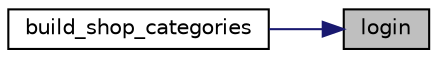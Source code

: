 digraph "login"
{
 // LATEX_PDF_SIZE
  edge [fontname="Helvetica",fontsize="10",labelfontname="Helvetica",labelfontsize="10"];
  node [fontname="Helvetica",fontsize="10",shape=record];
  rankdir="RL";
  Node1 [label="login",height=0.2,width=0.4,color="black", fillcolor="grey75", style="filled", fontcolor="black",tooltip=" "];
  Node1 -> Node2 [dir="back",color="midnightblue",fontsize="10",style="solid",fontname="Helvetica"];
  Node2 [label="build_shop_categories",height=0.2,width=0.4,color="black", fillcolor="white", style="filled",URL="$d5/d04/namespacesuppliers_1_1__sample_01supplier.html#afe2d5fac7ce950a5a503e6acbc0325c3",tooltip=" "];
}
